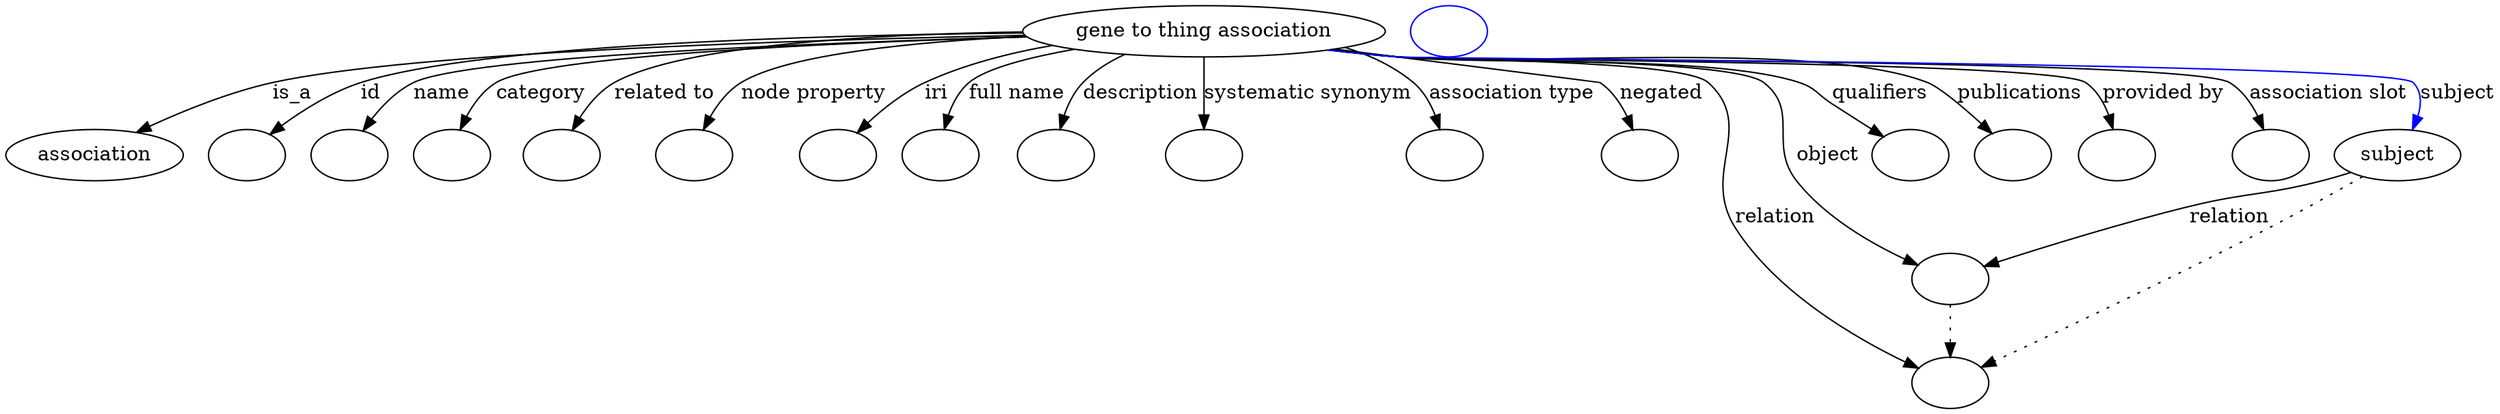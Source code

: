 digraph {
	graph [bb="0,0,1491.1,281"];
	node [label="\N"];
	"gene to thing association"	 [height=0.5,
		label="gene to thing association",
		pos="730.4,263",
		width=2.7163];
	association	 [height=0.5,
		pos="49.402,177",
		width=1.3723];
	"gene to thing association" -> association	 [label=is_a,
		lp="189.68,220",
		pos="e,78.951,191.51 633.59,260.25 498.86,255.82 261.91,245.63 177.85,227 146.67,220.09 113.09,206.8 88.091,195.65"];
	id	 [color=black,
		height=0.5,
		label="",
		pos="143.4,177",
		width=0.75];
	"gene to thing association" -> id	 [color=black,
		label=id,
		lp="245.85,220",
		pos="e,162.66,190.03 633.32,260.52 511.82,256.62 310.98,247.28 239.51,227 215.1,220.07 189.72,206.56 171.18,195.33",
		style=solid];
	name	 [color=black,
		height=0.5,
		label="",
		pos="215.4,177",
		width=0.75];
	"gene to thing association" -> name	 [color=black,
		label=name,
		lp="294.56,220",
		pos="e,229.98,192.62 635.69,258.37 513.11,251.92 311.34,239.61 279.08,227 263.55,220.93 248.74,209.75 237.32,199.5",
		style=solid];
	category	 [color=black,
		height=0.5,
		label="",
		pos="287.4,177",
		width=0.75];
	"gene to thing association" -> category	 [color=black,
		label=category,
		lp="353.5,220",
		pos="e,296.73,193.97 635.85,258.31 525.8,252.26 355.7,240.86 329.21,227 318.46,221.38 309.38,211.7 302.46,202.34",
		style=solid];
	"related to"	 [color=black,
		height=0.5,
		label="",
		pos="359.4,177",
		width=0.75];
	"gene to thing association" -> "related to"	 [color=black,
		label="related to",
		lp="422.64,220",
		pos="e,367.34,194.35 638.21,256.91 546.5,250.24 416.54,238.9 395.93,227 386.29,221.44 378.48,212.2 372.59,203.17",
		style=solid];
	"node property"	 [color=black,
		height=0.5,
		label="",
		pos="432.4,177",
		width=0.75];
	"gene to thing association" -> "node property"	 [color=black,
		label="node property",
		lp="505.47,220",
		pos="e,439.76,194.7 635.84,258.2 571.85,253.45 494.08,244.27 466.26,227 457.27,221.42 450.1,212.47 444.72,203.67",
		style=solid];
	iri	 [color=black,
		height=0.5,
		label="",
		pos="504.4,177",
		width=0.75];
	"gene to thing association" -> iri	 [color=black,
		label=iri,
		lp="578.62,220",
		pos="e,520.38,191.84 652.55,251.96 626.19,246.51 597.08,238.53 571.96,227 556.23,219.78 540.57,208.52 528.29,198.5",
		style=solid];
	"full name"	 [color=black,
		height=0.5,
		label="",
		pos="576.4,177",
		width=0.75];
	"gene to thing association" -> "full name"	 [color=black,
		label="full name",
		lp="626.03,220",
		pos="e,580.5,195.08 662.8,249.96 636.07,243.69 609.3,235.66 599.14,227 592.26,221.13 587.35,212.75 583.9,204.51",
		style=solid];
	description	 [color=black,
		height=0.5,
		label="",
		pos="648.4,177",
		width=0.75];
	"gene to thing association" -> description	 [color=black,
		label=description,
		lp="695.51,220",
		pos="e,650.74,195.26 688.65,246.61 679.59,241.46 670.77,234.98 664.19,227 659.04,220.75 655.56,212.8 653.22,205.09",
		style=solid];
	"systematic synonym"	 [color=black,
		height=0.5,
		label="",
		pos="730.4,177",
		width=0.75];
	"gene to thing association" -> "systematic synonym"	 [color=black,
		label="systematic synonym",
		lp="787.37,220",
		pos="e,730.4,195.21 730.4,244.76 730.4,233.36 730.4,218.43 730.4,205.49",
		style=solid];
	"association type"	 [color=black,
		height=0.5,
		label="",
		pos="867.4,177",
		width=0.75];
	"gene to thing association" -> "association type"	 [color=black,
		label="association type",
		lp="901.31,220",
		pos="e,863.48,194.95 802.24,250.77 817.81,245.47 833.24,237.88 845.4,227 852.03,221.07 856.76,212.76 860.09,204.63",
		style=solid];
	negated	 [color=black,
		height=0.5,
		label="",
		pos="971.4,177",
		width=0.75];
	"gene to thing association" -> negated	 [color=black,
		label=negated,
		lp="983.17,220",
		pos="e,968.4,194.94 802.62,250.76 814.25,248.82 826.15,246.84 837.4,245 887.59,236.78 910.4,258.4 950.4,227 957.53,221.4 962.27,212.94 \
965.41,204.56",
		style=solid];
	relation	 [color=black,
		height=0.5,
		label="",
		pos="1168.4,18",
		width=0.75];
	"gene to thing association" -> relation	 [color=black,
		label=relation,
		lp="1073.8,134",
		pos="e,1149.9,31.238 801.1,250.47 813.19,248.51 825.64,246.6 837.4,245 875.48,239.81 978.52,249.88 1009.4,227 1048.2,198.28 1024,166.55 \
1051.6,127 1076.9,90.847 1115.8,57.55 1141.7,37.51",
		style=solid];
	object	 [color=black,
		height=0.5,
		label="",
		pos="1168.4,91",
		width=0.75];
	"gene to thing association" -> object	 [color=black,
		label=object,
		lp="1098.5,177",
		pos="e,1147.5,102.86 800.21,250.39 812.57,248.41 825.35,246.51 837.4,245 885.19,239 1014.6,255.49 1053.4,227 1079.7,207.69 1061.5,185.03 \
1081.2,159 1096.9,138.26 1120.4,120.42 1139.1,108.22",
		style=solid];
	qualifiers	 [color=black,
		height=0.5,
		label="",
		pos="1151.4,177",
		width=0.75];
	"gene to thing association" -> qualifiers	 [color=black,
		label=qualifiers,
		lp="1138.5,220",
		pos="e,1136.5,192.66 799.91,250.33 812.36,248.34 825.24,246.46 837.4,245 892.48,238.39 1034.6,246.75 1086.4,227 1102.2,220.99 1117.3,\
209.81 1129,199.55",
		style=solid];
	publications	 [color=black,
		height=0.5,
		label="",
		pos="1223.4,177",
		width=0.75];
	"gene to thing association" -> publications	 [color=black,
		label=publications,
		lp="1218.6,220",
		pos="e,1208.1,191.9 799.6,250.2 812.15,248.21 825.14,246.36 837.4,245 909.73,236.95 1096.8,253.93 1164.4,227 1172.5,223.77 1187.6,210.92 \
1200.5,199.06",
		style=solid];
	"provided by"	 [color=black,
		height=0.5,
		label="",
		pos="1295.4,177",
		width=0.75];
	"gene to thing association" -> "provided by"	 [color=black,
		label="provided by",
		lp="1307,220",
		pos="e,1286.8,194.16 799.01,250.17 811.74,248.16 824.94,246.31 837.4,245 883.63,240.13 1213.9,248.03 1255.4,227 1266,221.61 1274.8,211.97 \
1281.3,202.58",
		style=solid];
	"association slot"	 [color=black,
		height=0.5,
		label="",
		pos="1367.4,177",
		width=0.75];
	"gene to thing association" -> "association slot"	 [color=black,
		label="association slot",
		lp="1398.4,220",
		pos="e,1364.1,194.91 799.01,250.09 811.73,248.09 824.94,246.26 837.4,245 865.44,242.16 1320.9,242.62 1344.4,227 1352.3,221.77 1357.5,\
213.12 1360.9,204.48",
		style=solid];
	subject	 [height=0.5,
		pos="1447.4,177",
		width=0.97656];
	"gene to thing association" -> subject	 [color=blue,
		label=subject,
		lp="1471.2,220",
		pos="e,1452.2,195.15 798.71,250.08 811.53,248.06 824.84,246.24 837.4,245 871.03,241.69 1421.4,250.77 1445.4,227 1451.1,221.33 1453,213.2 \
1453,205.14",
		style=solid];
	object -> relation	 [pos="e,1168.4,36.09 1168.4,72.955 1168.4,64.883 1168.4,55.176 1168.4,46.182",
		style=dotted];
	subject -> relation	 [pos="e,1189.6,29.326 1424.9,162.95 1408.5,152.78 1385.7,138.81 1365.4,127 1307,93.051 1237.6,55.254 1198.8,34.283",
		style=dotted];
	subject -> object	 [label=relation,
		lp="1343.8,134",
		pos="e,1192.2,99.5 1420.7,165.23 1415,162.98 1409.1,160.78 1403.4,159 1368.3,148 1358.1,150.68 1322.6,141 1280.5,129.5 1232.8,113.57 \
1201.7,102.8"];
	"gene to thing association subject"	 [color=blue,
		height=0.5,
		label="",
		pos="873.4,263",
		width=0.75];
}
